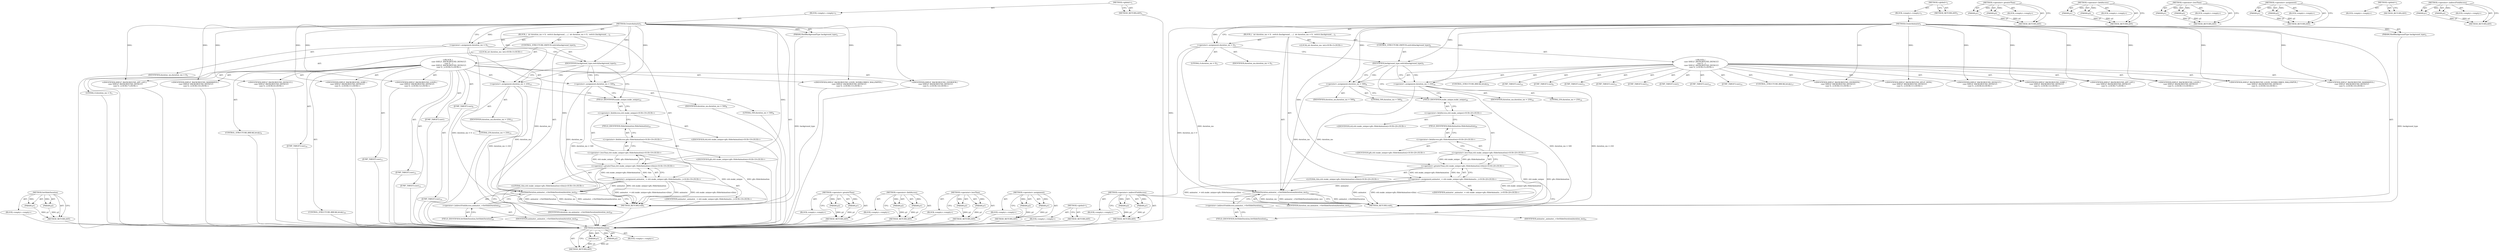 digraph "&lt;operator&gt;.indirectFieldAccess" {
vulnerable_97 [label=<(METHOD,SetSlideDuration)>];
vulnerable_98 [label=<(PARAM,p1)>];
vulnerable_99 [label=<(PARAM,p2)>];
vulnerable_100 [label=<(BLOCK,&lt;empty&gt;,&lt;empty&gt;)>];
vulnerable_101 [label=<(METHOD_RETURN,ANY)>];
vulnerable_6 [label=<(METHOD,&lt;global&gt;)<SUB>1</SUB>>];
vulnerable_7 [label=<(BLOCK,&lt;empty&gt;,&lt;empty&gt;)<SUB>1</SUB>>];
vulnerable_8 [label=<(METHOD,CreateAnimator)<SUB>1</SUB>>];
vulnerable_9 [label=<(PARAM,ShelfBackgroundType background_type)<SUB>2</SUB>>];
vulnerable_10 [label=<(BLOCK,{
  int duration_ms = 0;

  switch (background_...,{
  int duration_ms = 0;

  switch (background_...)<SUB>2</SUB>>];
vulnerable_11 [label="<(LOCAL,int duration_ms: int)<SUB>3</SUB>>"];
vulnerable_12 [label=<(&lt;operator&gt;.assignment,duration_ms = 0)<SUB>3</SUB>>];
vulnerable_13 [label=<(IDENTIFIER,duration_ms,duration_ms = 0)<SUB>3</SUB>>];
vulnerable_14 [label=<(LITERAL,0,duration_ms = 0)<SUB>3</SUB>>];
vulnerable_15 [label=<(CONTROL_STRUCTURE,SWITCH,switch(background_type))<SUB>5</SUB>>];
vulnerable_16 [label=<(IDENTIFIER,background_type,switch(background_type))<SUB>5</SUB>>];
vulnerable_17 [label="<(BLOCK,{
    case SHELF_BACKGROUND_DEFAULT:
    case S...,{
    case SHELF_BACKGROUND_DEFAULT:
    case S...)<SUB>5</SUB>>"];
vulnerable_18 [label=<(JUMP_TARGET,case)<SUB>6</SUB>>];
vulnerable_19 [label="<(IDENTIFIER,SHELF_BACKGROUND_DEFAULT,{
    case SHELF_BACKGROUND_DEFAULT:
    case S...)<SUB>6</SUB>>"];
vulnerable_20 [label=<(JUMP_TARGET,case)<SUB>7</SUB>>];
vulnerable_21 [label="<(IDENTIFIER,SHELF_BACKGROUND_APP_LIST,{
    case SHELF_BACKGROUND_DEFAULT:
    case S...)<SUB>7</SUB>>"];
vulnerable_22 [label=<(&lt;operator&gt;.assignment,duration_ms = 500)<SUB>8</SUB>>];
vulnerable_23 [label=<(IDENTIFIER,duration_ms,duration_ms = 500)<SUB>8</SUB>>];
vulnerable_24 [label=<(LITERAL,500,duration_ms = 500)<SUB>8</SUB>>];
vulnerable_25 [label=<(CONTROL_STRUCTURE,BREAK,break;)<SUB>9</SUB>>];
vulnerable_26 [label=<(JUMP_TARGET,case)<SUB>10</SUB>>];
vulnerable_27 [label="<(IDENTIFIER,SHELF_BACKGROUND_MAXIMIZED,{
    case SHELF_BACKGROUND_DEFAULT:
    case S...)<SUB>10</SUB>>"];
vulnerable_28 [label=<(JUMP_TARGET,case)<SUB>11</SUB>>];
vulnerable_29 [label="<(IDENTIFIER,SHELF_BACKGROUND_SPLIT_VIEW,{
    case SHELF_BACKGROUND_DEFAULT:
    case S...)<SUB>11</SUB>>"];
vulnerable_30 [label=<(JUMP_TARGET,case)<SUB>12</SUB>>];
vulnerable_31 [label="<(IDENTIFIER,SHELF_BACKGROUND_OOBE,{
    case SHELF_BACKGROUND_DEFAULT:
    case S...)<SUB>12</SUB>>"];
vulnerable_32 [label=<(JUMP_TARGET,case)<SUB>13</SUB>>];
vulnerable_33 [label="<(IDENTIFIER,SHELF_BACKGROUND_LOGIN,{
    case SHELF_BACKGROUND_DEFAULT:
    case S...)<SUB>13</SUB>>"];
vulnerable_34 [label=<(JUMP_TARGET,case)<SUB>14</SUB>>];
vulnerable_35 [label="<(IDENTIFIER,SHELF_BACKGROUND_LOGIN_NONBLURRED_WALLPAPER,{
    case SHELF_BACKGROUND_DEFAULT:
    case S...)<SUB>14</SUB>>"];
vulnerable_36 [label=<(JUMP_TARGET,case)<SUB>15</SUB>>];
vulnerable_37 [label="<(IDENTIFIER,SHELF_BACKGROUND_OVERVIEW,{
    case SHELF_BACKGROUND_DEFAULT:
    case S...)<SUB>15</SUB>>"];
vulnerable_38 [label=<(&lt;operator&gt;.assignment,duration_ms = 250)<SUB>16</SUB>>];
vulnerable_39 [label=<(IDENTIFIER,duration_ms,duration_ms = 250)<SUB>16</SUB>>];
vulnerable_40 [label=<(LITERAL,250,duration_ms = 250)<SUB>16</SUB>>];
vulnerable_41 [label=<(CONTROL_STRUCTURE,BREAK,break;)<SUB>17</SUB>>];
vulnerable_42 [label="<(&lt;operator&gt;.assignment,animator_ = std::make_unique&lt;gfx::SlideAnimatio...)<SUB>20</SUB>>"];
vulnerable_43 [label="<(IDENTIFIER,animator_,animator_ = std::make_unique&lt;gfx::SlideAnimatio...)<SUB>20</SUB>>"];
vulnerable_44 [label="<(&lt;operator&gt;.greaterThan,std::make_unique&lt;gfx::SlideAnimation&gt;(this))<SUB>20</SUB>>"];
vulnerable_45 [label="<(&lt;operator&gt;.lessThan,std::make_unique&lt;gfx::SlideAnimation)<SUB>20</SUB>>"];
vulnerable_46 [label="<(&lt;operator&gt;.fieldAccess,std::make_unique)<SUB>20</SUB>>"];
vulnerable_47 [label="<(IDENTIFIER,std,std::make_unique&lt;gfx::SlideAnimation)<SUB>20</SUB>>"];
vulnerable_48 [label=<(FIELD_IDENTIFIER,make_unique,make_unique)<SUB>20</SUB>>];
vulnerable_49 [label="<(&lt;operator&gt;.fieldAccess,gfx::SlideAnimation)<SUB>20</SUB>>"];
vulnerable_50 [label="<(IDENTIFIER,gfx,std::make_unique&lt;gfx::SlideAnimation)<SUB>20</SUB>>"];
vulnerable_51 [label=<(FIELD_IDENTIFIER,SlideAnimation,SlideAnimation)<SUB>20</SUB>>];
vulnerable_52 [label="<(LITERAL,this,std::make_unique&lt;gfx::SlideAnimation&gt;(this))<SUB>20</SUB>>"];
vulnerable_53 [label=<(SetSlideDuration,animator_-&gt;SetSlideDuration(duration_ms))<SUB>21</SUB>>];
vulnerable_54 [label=<(&lt;operator&gt;.indirectFieldAccess,animator_-&gt;SetSlideDuration)<SUB>21</SUB>>];
vulnerable_55 [label=<(IDENTIFIER,animator_,animator_-&gt;SetSlideDuration(duration_ms))<SUB>21</SUB>>];
vulnerable_56 [label=<(FIELD_IDENTIFIER,SetSlideDuration,SetSlideDuration)<SUB>21</SUB>>];
vulnerable_57 [label=<(IDENTIFIER,duration_ms,animator_-&gt;SetSlideDuration(duration_ms))<SUB>21</SUB>>];
vulnerable_58 [label=<(METHOD_RETURN,void)<SUB>1</SUB>>];
vulnerable_60 [label=<(METHOD_RETURN,ANY)<SUB>1</SUB>>];
vulnerable_82 [label=<(METHOD,&lt;operator&gt;.greaterThan)>];
vulnerable_83 [label=<(PARAM,p1)>];
vulnerable_84 [label=<(PARAM,p2)>];
vulnerable_85 [label=<(BLOCK,&lt;empty&gt;,&lt;empty&gt;)>];
vulnerable_86 [label=<(METHOD_RETURN,ANY)>];
vulnerable_92 [label=<(METHOD,&lt;operator&gt;.fieldAccess)>];
vulnerable_93 [label=<(PARAM,p1)>];
vulnerable_94 [label=<(PARAM,p2)>];
vulnerable_95 [label=<(BLOCK,&lt;empty&gt;,&lt;empty&gt;)>];
vulnerable_96 [label=<(METHOD_RETURN,ANY)>];
vulnerable_87 [label=<(METHOD,&lt;operator&gt;.lessThan)>];
vulnerable_88 [label=<(PARAM,p1)>];
vulnerable_89 [label=<(PARAM,p2)>];
vulnerable_90 [label=<(BLOCK,&lt;empty&gt;,&lt;empty&gt;)>];
vulnerable_91 [label=<(METHOD_RETURN,ANY)>];
vulnerable_77 [label=<(METHOD,&lt;operator&gt;.assignment)>];
vulnerable_78 [label=<(PARAM,p1)>];
vulnerable_79 [label=<(PARAM,p2)>];
vulnerable_80 [label=<(BLOCK,&lt;empty&gt;,&lt;empty&gt;)>];
vulnerable_81 [label=<(METHOD_RETURN,ANY)>];
vulnerable_71 [label=<(METHOD,&lt;global&gt;)<SUB>1</SUB>>];
vulnerable_72 [label=<(BLOCK,&lt;empty&gt;,&lt;empty&gt;)>];
vulnerable_73 [label=<(METHOD_RETURN,ANY)>];
vulnerable_102 [label=<(METHOD,&lt;operator&gt;.indirectFieldAccess)>];
vulnerable_103 [label=<(PARAM,p1)>];
vulnerable_104 [label=<(PARAM,p2)>];
vulnerable_105 [label=<(BLOCK,&lt;empty&gt;,&lt;empty&gt;)>];
vulnerable_106 [label=<(METHOD_RETURN,ANY)>];
fixed_95 [label=<(METHOD,SetSlideDuration)>];
fixed_96 [label=<(PARAM,p1)>];
fixed_97 [label=<(PARAM,p2)>];
fixed_98 [label=<(BLOCK,&lt;empty&gt;,&lt;empty&gt;)>];
fixed_99 [label=<(METHOD_RETURN,ANY)>];
fixed_6 [label=<(METHOD,&lt;global&gt;)<SUB>1</SUB>>];
fixed_7 [label=<(BLOCK,&lt;empty&gt;,&lt;empty&gt;)<SUB>1</SUB>>];
fixed_8 [label=<(METHOD,CreateAnimator)<SUB>1</SUB>>];
fixed_9 [label=<(PARAM,ShelfBackgroundType background_type)<SUB>2</SUB>>];
fixed_10 [label=<(BLOCK,{
  int duration_ms = 0;

  switch (background_...,{
  int duration_ms = 0;

  switch (background_...)<SUB>2</SUB>>];
fixed_11 [label="<(LOCAL,int duration_ms: int)<SUB>3</SUB>>"];
fixed_12 [label=<(&lt;operator&gt;.assignment,duration_ms = 0)<SUB>3</SUB>>];
fixed_13 [label=<(IDENTIFIER,duration_ms,duration_ms = 0)<SUB>3</SUB>>];
fixed_14 [label=<(LITERAL,0,duration_ms = 0)<SUB>3</SUB>>];
fixed_15 [label=<(CONTROL_STRUCTURE,SWITCH,switch(background_type))<SUB>5</SUB>>];
fixed_16 [label=<(IDENTIFIER,background_type,switch(background_type))<SUB>5</SUB>>];
fixed_17 [label="<(BLOCK,{
    case SHELF_BACKGROUND_DEFAULT:
    case S...,{
    case SHELF_BACKGROUND_DEFAULT:
    case S...)<SUB>5</SUB>>"];
fixed_18 [label=<(JUMP_TARGET,case)<SUB>6</SUB>>];
fixed_19 [label="<(IDENTIFIER,SHELF_BACKGROUND_DEFAULT,{
    case SHELF_BACKGROUND_DEFAULT:
    case S...)<SUB>6</SUB>>"];
fixed_20 [label=<(JUMP_TARGET,case)<SUB>7</SUB>>];
fixed_21 [label="<(IDENTIFIER,SHELF_BACKGROUND_APP_LIST,{
    case SHELF_BACKGROUND_DEFAULT:
    case S...)<SUB>7</SUB>>"];
fixed_22 [label=<(&lt;operator&gt;.assignment,duration_ms = 500)<SUB>8</SUB>>];
fixed_23 [label=<(IDENTIFIER,duration_ms,duration_ms = 500)<SUB>8</SUB>>];
fixed_24 [label=<(LITERAL,500,duration_ms = 500)<SUB>8</SUB>>];
fixed_25 [label=<(CONTROL_STRUCTURE,BREAK,break;)<SUB>9</SUB>>];
fixed_26 [label=<(JUMP_TARGET,case)<SUB>10</SUB>>];
fixed_27 [label="<(IDENTIFIER,SHELF_BACKGROUND_MAXIMIZED,{
    case SHELF_BACKGROUND_DEFAULT:
    case S...)<SUB>10</SUB>>"];
fixed_28 [label=<(JUMP_TARGET,case)<SUB>11</SUB>>];
fixed_29 [label="<(IDENTIFIER,SHELF_BACKGROUND_OOBE,{
    case SHELF_BACKGROUND_DEFAULT:
    case S...)<SUB>11</SUB>>"];
fixed_30 [label=<(JUMP_TARGET,case)<SUB>12</SUB>>];
fixed_31 [label="<(IDENTIFIER,SHELF_BACKGROUND_LOGIN,{
    case SHELF_BACKGROUND_DEFAULT:
    case S...)<SUB>12</SUB>>"];
fixed_32 [label=<(JUMP_TARGET,case)<SUB>13</SUB>>];
fixed_33 [label="<(IDENTIFIER,SHELF_BACKGROUND_LOGIN_NONBLURRED_WALLPAPER,{
    case SHELF_BACKGROUND_DEFAULT:
    case S...)<SUB>13</SUB>>"];
fixed_34 [label=<(JUMP_TARGET,case)<SUB>14</SUB>>];
fixed_35 [label="<(IDENTIFIER,SHELF_BACKGROUND_OVERVIEW,{
    case SHELF_BACKGROUND_DEFAULT:
    case S...)<SUB>14</SUB>>"];
fixed_36 [label=<(&lt;operator&gt;.assignment,duration_ms = 250)<SUB>15</SUB>>];
fixed_37 [label=<(IDENTIFIER,duration_ms,duration_ms = 250)<SUB>15</SUB>>];
fixed_38 [label=<(LITERAL,250,duration_ms = 250)<SUB>15</SUB>>];
fixed_39 [label=<(CONTROL_STRUCTURE,BREAK,break;)<SUB>16</SUB>>];
fixed_40 [label="<(&lt;operator&gt;.assignment,animator_ = std::make_unique&lt;gfx::SlideAnimatio...)<SUB>19</SUB>>"];
fixed_41 [label="<(IDENTIFIER,animator_,animator_ = std::make_unique&lt;gfx::SlideAnimatio...)<SUB>19</SUB>>"];
fixed_42 [label="<(&lt;operator&gt;.greaterThan,std::make_unique&lt;gfx::SlideAnimation&gt;(this))<SUB>19</SUB>>"];
fixed_43 [label="<(&lt;operator&gt;.lessThan,std::make_unique&lt;gfx::SlideAnimation)<SUB>19</SUB>>"];
fixed_44 [label="<(&lt;operator&gt;.fieldAccess,std::make_unique)<SUB>19</SUB>>"];
fixed_45 [label="<(IDENTIFIER,std,std::make_unique&lt;gfx::SlideAnimation)<SUB>19</SUB>>"];
fixed_46 [label=<(FIELD_IDENTIFIER,make_unique,make_unique)<SUB>19</SUB>>];
fixed_47 [label="<(&lt;operator&gt;.fieldAccess,gfx::SlideAnimation)<SUB>19</SUB>>"];
fixed_48 [label="<(IDENTIFIER,gfx,std::make_unique&lt;gfx::SlideAnimation)<SUB>19</SUB>>"];
fixed_49 [label=<(FIELD_IDENTIFIER,SlideAnimation,SlideAnimation)<SUB>19</SUB>>];
fixed_50 [label="<(LITERAL,this,std::make_unique&lt;gfx::SlideAnimation&gt;(this))<SUB>19</SUB>>"];
fixed_51 [label=<(SetSlideDuration,animator_-&gt;SetSlideDuration(duration_ms))<SUB>20</SUB>>];
fixed_52 [label=<(&lt;operator&gt;.indirectFieldAccess,animator_-&gt;SetSlideDuration)<SUB>20</SUB>>];
fixed_53 [label=<(IDENTIFIER,animator_,animator_-&gt;SetSlideDuration(duration_ms))<SUB>20</SUB>>];
fixed_54 [label=<(FIELD_IDENTIFIER,SetSlideDuration,SetSlideDuration)<SUB>20</SUB>>];
fixed_55 [label=<(IDENTIFIER,duration_ms,animator_-&gt;SetSlideDuration(duration_ms))<SUB>20</SUB>>];
fixed_56 [label=<(METHOD_RETURN,void)<SUB>1</SUB>>];
fixed_58 [label=<(METHOD_RETURN,ANY)<SUB>1</SUB>>];
fixed_80 [label=<(METHOD,&lt;operator&gt;.greaterThan)>];
fixed_81 [label=<(PARAM,p1)>];
fixed_82 [label=<(PARAM,p2)>];
fixed_83 [label=<(BLOCK,&lt;empty&gt;,&lt;empty&gt;)>];
fixed_84 [label=<(METHOD_RETURN,ANY)>];
fixed_90 [label=<(METHOD,&lt;operator&gt;.fieldAccess)>];
fixed_91 [label=<(PARAM,p1)>];
fixed_92 [label=<(PARAM,p2)>];
fixed_93 [label=<(BLOCK,&lt;empty&gt;,&lt;empty&gt;)>];
fixed_94 [label=<(METHOD_RETURN,ANY)>];
fixed_85 [label=<(METHOD,&lt;operator&gt;.lessThan)>];
fixed_86 [label=<(PARAM,p1)>];
fixed_87 [label=<(PARAM,p2)>];
fixed_88 [label=<(BLOCK,&lt;empty&gt;,&lt;empty&gt;)>];
fixed_89 [label=<(METHOD_RETURN,ANY)>];
fixed_75 [label=<(METHOD,&lt;operator&gt;.assignment)>];
fixed_76 [label=<(PARAM,p1)>];
fixed_77 [label=<(PARAM,p2)>];
fixed_78 [label=<(BLOCK,&lt;empty&gt;,&lt;empty&gt;)>];
fixed_79 [label=<(METHOD_RETURN,ANY)>];
fixed_69 [label=<(METHOD,&lt;global&gt;)<SUB>1</SUB>>];
fixed_70 [label=<(BLOCK,&lt;empty&gt;,&lt;empty&gt;)>];
fixed_71 [label=<(METHOD_RETURN,ANY)>];
fixed_100 [label=<(METHOD,&lt;operator&gt;.indirectFieldAccess)>];
fixed_101 [label=<(PARAM,p1)>];
fixed_102 [label=<(PARAM,p2)>];
fixed_103 [label=<(BLOCK,&lt;empty&gt;,&lt;empty&gt;)>];
fixed_104 [label=<(METHOD_RETURN,ANY)>];
vulnerable_97 -> vulnerable_98  [key=0, label="AST: "];
vulnerable_97 -> vulnerable_98  [key=1, label="DDG: "];
vulnerable_97 -> vulnerable_100  [key=0, label="AST: "];
vulnerable_97 -> vulnerable_99  [key=0, label="AST: "];
vulnerable_97 -> vulnerable_99  [key=1, label="DDG: "];
vulnerable_97 -> vulnerable_101  [key=0, label="AST: "];
vulnerable_97 -> vulnerable_101  [key=1, label="CFG: "];
vulnerable_98 -> vulnerable_101  [key=0, label="DDG: p1"];
vulnerable_99 -> vulnerable_101  [key=0, label="DDG: p2"];
vulnerable_6 -> vulnerable_7  [key=0, label="AST: "];
vulnerable_6 -> vulnerable_60  [key=0, label="AST: "];
vulnerable_6 -> vulnerable_60  [key=1, label="CFG: "];
vulnerable_7 -> vulnerable_8  [key=0, label="AST: "];
vulnerable_8 -> vulnerable_9  [key=0, label="AST: "];
vulnerable_8 -> vulnerable_9  [key=1, label="DDG: "];
vulnerable_8 -> vulnerable_10  [key=0, label="AST: "];
vulnerable_8 -> vulnerable_58  [key=0, label="AST: "];
vulnerable_8 -> vulnerable_12  [key=0, label="CFG: "];
vulnerable_8 -> vulnerable_12  [key=1, label="DDG: "];
vulnerable_8 -> vulnerable_16  [key=0, label="DDG: "];
vulnerable_8 -> vulnerable_53  [key=0, label="DDG: "];
vulnerable_8 -> vulnerable_19  [key=0, label="DDG: "];
vulnerable_8 -> vulnerable_21  [key=0, label="DDG: "];
vulnerable_8 -> vulnerable_22  [key=0, label="DDG: "];
vulnerable_8 -> vulnerable_27  [key=0, label="DDG: "];
vulnerable_8 -> vulnerable_29  [key=0, label="DDG: "];
vulnerable_8 -> vulnerable_31  [key=0, label="DDG: "];
vulnerable_8 -> vulnerable_33  [key=0, label="DDG: "];
vulnerable_8 -> vulnerable_35  [key=0, label="DDG: "];
vulnerable_8 -> vulnerable_37  [key=0, label="DDG: "];
vulnerable_8 -> vulnerable_38  [key=0, label="DDG: "];
vulnerable_8 -> vulnerable_44  [key=0, label="DDG: "];
vulnerable_9 -> vulnerable_58  [key=0, label="DDG: background_type"];
vulnerable_10 -> vulnerable_11  [key=0, label="AST: "];
vulnerable_10 -> vulnerable_12  [key=0, label="AST: "];
vulnerable_10 -> vulnerable_15  [key=0, label="AST: "];
vulnerable_10 -> vulnerable_42  [key=0, label="AST: "];
vulnerable_10 -> vulnerable_53  [key=0, label="AST: "];
vulnerable_12 -> vulnerable_13  [key=0, label="AST: "];
vulnerable_12 -> vulnerable_14  [key=0, label="AST: "];
vulnerable_12 -> vulnerable_16  [key=0, label="CFG: "];
vulnerable_12 -> vulnerable_58  [key=0, label="DDG: duration_ms = 0"];
vulnerable_12 -> vulnerable_53  [key=0, label="DDG: duration_ms"];
vulnerable_15 -> vulnerable_16  [key=0, label="AST: "];
vulnerable_15 -> vulnerable_17  [key=0, label="AST: "];
vulnerable_16 -> vulnerable_22  [key=0, label="CFG: "];
vulnerable_16 -> vulnerable_22  [key=1, label="CDG: "];
vulnerable_16 -> vulnerable_38  [key=0, label="CFG: "];
vulnerable_16 -> vulnerable_38  [key=1, label="CDG: "];
vulnerable_16 -> vulnerable_48  [key=0, label="CFG: "];
vulnerable_17 -> vulnerable_18  [key=0, label="AST: "];
vulnerable_17 -> vulnerable_19  [key=0, label="AST: "];
vulnerable_17 -> vulnerable_20  [key=0, label="AST: "];
vulnerable_17 -> vulnerable_21  [key=0, label="AST: "];
vulnerable_17 -> vulnerable_22  [key=0, label="AST: "];
vulnerable_17 -> vulnerable_25  [key=0, label="AST: "];
vulnerable_17 -> vulnerable_26  [key=0, label="AST: "];
vulnerable_17 -> vulnerable_27  [key=0, label="AST: "];
vulnerable_17 -> vulnerable_28  [key=0, label="AST: "];
vulnerable_17 -> vulnerable_29  [key=0, label="AST: "];
vulnerable_17 -> vulnerable_30  [key=0, label="AST: "];
vulnerable_17 -> vulnerable_31  [key=0, label="AST: "];
vulnerable_17 -> vulnerable_32  [key=0, label="AST: "];
vulnerable_17 -> vulnerable_33  [key=0, label="AST: "];
vulnerable_17 -> vulnerable_34  [key=0, label="AST: "];
vulnerable_17 -> vulnerable_35  [key=0, label="AST: "];
vulnerable_17 -> vulnerable_36  [key=0, label="AST: "];
vulnerable_17 -> vulnerable_37  [key=0, label="AST: "];
vulnerable_17 -> vulnerable_38  [key=0, label="AST: "];
vulnerable_17 -> vulnerable_41  [key=0, label="AST: "];
vulnerable_22 -> vulnerable_23  [key=0, label="AST: "];
vulnerable_22 -> vulnerable_24  [key=0, label="AST: "];
vulnerable_22 -> vulnerable_48  [key=0, label="CFG: "];
vulnerable_22 -> vulnerable_58  [key=0, label="DDG: duration_ms = 500"];
vulnerable_22 -> vulnerable_53  [key=0, label="DDG: duration_ms"];
vulnerable_38 -> vulnerable_39  [key=0, label="AST: "];
vulnerable_38 -> vulnerable_40  [key=0, label="AST: "];
vulnerable_38 -> vulnerable_48  [key=0, label="CFG: "];
vulnerable_38 -> vulnerable_58  [key=0, label="DDG: duration_ms = 250"];
vulnerable_38 -> vulnerable_53  [key=0, label="DDG: duration_ms"];
vulnerable_42 -> vulnerable_43  [key=0, label="AST: "];
vulnerable_42 -> vulnerable_44  [key=0, label="AST: "];
vulnerable_42 -> vulnerable_56  [key=0, label="CFG: "];
vulnerable_42 -> vulnerable_58  [key=0, label="DDG: animator_"];
vulnerable_42 -> vulnerable_58  [key=1, label="DDG: std::make_unique&lt;gfx::SlideAnimation&gt;(this)"];
vulnerable_42 -> vulnerable_58  [key=2, label="DDG: animator_ = std::make_unique&lt;gfx::SlideAnimation&gt;(this)"];
vulnerable_42 -> vulnerable_53  [key=0, label="DDG: animator_"];
vulnerable_44 -> vulnerable_45  [key=0, label="AST: "];
vulnerable_44 -> vulnerable_52  [key=0, label="AST: "];
vulnerable_44 -> vulnerable_42  [key=0, label="CFG: "];
vulnerable_44 -> vulnerable_42  [key=1, label="DDG: std::make_unique&lt;gfx::SlideAnimation"];
vulnerable_44 -> vulnerable_42  [key=2, label="DDG: this"];
vulnerable_44 -> vulnerable_58  [key=0, label="DDG: std::make_unique&lt;gfx::SlideAnimation"];
vulnerable_45 -> vulnerable_46  [key=0, label="AST: "];
vulnerable_45 -> vulnerable_49  [key=0, label="AST: "];
vulnerable_45 -> vulnerable_44  [key=0, label="CFG: "];
vulnerable_45 -> vulnerable_44  [key=1, label="DDG: std::make_unique"];
vulnerable_45 -> vulnerable_44  [key=2, label="DDG: gfx::SlideAnimation"];
vulnerable_45 -> vulnerable_58  [key=0, label="DDG: std::make_unique"];
vulnerable_45 -> vulnerable_58  [key=1, label="DDG: gfx::SlideAnimation"];
vulnerable_46 -> vulnerable_47  [key=0, label="AST: "];
vulnerable_46 -> vulnerable_48  [key=0, label="AST: "];
vulnerable_46 -> vulnerable_51  [key=0, label="CFG: "];
vulnerable_48 -> vulnerable_46  [key=0, label="CFG: "];
vulnerable_49 -> vulnerable_50  [key=0, label="AST: "];
vulnerable_49 -> vulnerable_51  [key=0, label="AST: "];
vulnerable_49 -> vulnerable_45  [key=0, label="CFG: "];
vulnerable_51 -> vulnerable_49  [key=0, label="CFG: "];
vulnerable_53 -> vulnerable_54  [key=0, label="AST: "];
vulnerable_53 -> vulnerable_57  [key=0, label="AST: "];
vulnerable_53 -> vulnerable_58  [key=0, label="CFG: "];
vulnerable_53 -> vulnerable_58  [key=1, label="DDG: animator_-&gt;SetSlideDuration"];
vulnerable_53 -> vulnerable_58  [key=2, label="DDG: duration_ms"];
vulnerable_53 -> vulnerable_58  [key=3, label="DDG: animator_-&gt;SetSlideDuration(duration_ms)"];
vulnerable_54 -> vulnerable_55  [key=0, label="AST: "];
vulnerable_54 -> vulnerable_56  [key=0, label="AST: "];
vulnerable_54 -> vulnerable_53  [key=0, label="CFG: "];
vulnerable_56 -> vulnerable_54  [key=0, label="CFG: "];
vulnerable_82 -> vulnerable_83  [key=0, label="AST: "];
vulnerable_82 -> vulnerable_83  [key=1, label="DDG: "];
vulnerable_82 -> vulnerable_85  [key=0, label="AST: "];
vulnerable_82 -> vulnerable_84  [key=0, label="AST: "];
vulnerable_82 -> vulnerable_84  [key=1, label="DDG: "];
vulnerable_82 -> vulnerable_86  [key=0, label="AST: "];
vulnerable_82 -> vulnerable_86  [key=1, label="CFG: "];
vulnerable_83 -> vulnerable_86  [key=0, label="DDG: p1"];
vulnerable_84 -> vulnerable_86  [key=0, label="DDG: p2"];
vulnerable_92 -> vulnerable_93  [key=0, label="AST: "];
vulnerable_92 -> vulnerable_93  [key=1, label="DDG: "];
vulnerable_92 -> vulnerable_95  [key=0, label="AST: "];
vulnerable_92 -> vulnerable_94  [key=0, label="AST: "];
vulnerable_92 -> vulnerable_94  [key=1, label="DDG: "];
vulnerable_92 -> vulnerable_96  [key=0, label="AST: "];
vulnerable_92 -> vulnerable_96  [key=1, label="CFG: "];
vulnerable_93 -> vulnerable_96  [key=0, label="DDG: p1"];
vulnerable_94 -> vulnerable_96  [key=0, label="DDG: p2"];
vulnerable_87 -> vulnerable_88  [key=0, label="AST: "];
vulnerable_87 -> vulnerable_88  [key=1, label="DDG: "];
vulnerable_87 -> vulnerable_90  [key=0, label="AST: "];
vulnerable_87 -> vulnerable_89  [key=0, label="AST: "];
vulnerable_87 -> vulnerable_89  [key=1, label="DDG: "];
vulnerable_87 -> vulnerable_91  [key=0, label="AST: "];
vulnerable_87 -> vulnerable_91  [key=1, label="CFG: "];
vulnerable_88 -> vulnerable_91  [key=0, label="DDG: p1"];
vulnerable_89 -> vulnerable_91  [key=0, label="DDG: p2"];
vulnerable_77 -> vulnerable_78  [key=0, label="AST: "];
vulnerable_77 -> vulnerable_78  [key=1, label="DDG: "];
vulnerable_77 -> vulnerable_80  [key=0, label="AST: "];
vulnerable_77 -> vulnerable_79  [key=0, label="AST: "];
vulnerable_77 -> vulnerable_79  [key=1, label="DDG: "];
vulnerable_77 -> vulnerable_81  [key=0, label="AST: "];
vulnerable_77 -> vulnerable_81  [key=1, label="CFG: "];
vulnerable_78 -> vulnerable_81  [key=0, label="DDG: p1"];
vulnerable_79 -> vulnerable_81  [key=0, label="DDG: p2"];
vulnerable_71 -> vulnerable_72  [key=0, label="AST: "];
vulnerable_71 -> vulnerable_73  [key=0, label="AST: "];
vulnerable_71 -> vulnerable_73  [key=1, label="CFG: "];
vulnerable_102 -> vulnerable_103  [key=0, label="AST: "];
vulnerable_102 -> vulnerable_103  [key=1, label="DDG: "];
vulnerable_102 -> vulnerable_105  [key=0, label="AST: "];
vulnerable_102 -> vulnerable_104  [key=0, label="AST: "];
vulnerable_102 -> vulnerable_104  [key=1, label="DDG: "];
vulnerable_102 -> vulnerable_106  [key=0, label="AST: "];
vulnerable_102 -> vulnerable_106  [key=1, label="CFG: "];
vulnerable_103 -> vulnerable_106  [key=0, label="DDG: p1"];
vulnerable_104 -> vulnerable_106  [key=0, label="DDG: p2"];
fixed_95 -> fixed_96  [key=0, label="AST: "];
fixed_95 -> fixed_96  [key=1, label="DDG: "];
fixed_95 -> fixed_98  [key=0, label="AST: "];
fixed_95 -> fixed_97  [key=0, label="AST: "];
fixed_95 -> fixed_97  [key=1, label="DDG: "];
fixed_95 -> fixed_99  [key=0, label="AST: "];
fixed_95 -> fixed_99  [key=1, label="CFG: "];
fixed_96 -> fixed_99  [key=0, label="DDG: p1"];
fixed_97 -> fixed_99  [key=0, label="DDG: p2"];
fixed_98 -> vulnerable_97  [key=0];
fixed_99 -> vulnerable_97  [key=0];
fixed_6 -> fixed_7  [key=0, label="AST: "];
fixed_6 -> fixed_58  [key=0, label="AST: "];
fixed_6 -> fixed_58  [key=1, label="CFG: "];
fixed_7 -> fixed_8  [key=0, label="AST: "];
fixed_8 -> fixed_9  [key=0, label="AST: "];
fixed_8 -> fixed_9  [key=1, label="DDG: "];
fixed_8 -> fixed_10  [key=0, label="AST: "];
fixed_8 -> fixed_56  [key=0, label="AST: "];
fixed_8 -> fixed_12  [key=0, label="CFG: "];
fixed_8 -> fixed_12  [key=1, label="DDG: "];
fixed_8 -> fixed_16  [key=0, label="DDG: "];
fixed_8 -> fixed_51  [key=0, label="DDG: "];
fixed_8 -> fixed_19  [key=0, label="DDG: "];
fixed_8 -> fixed_21  [key=0, label="DDG: "];
fixed_8 -> fixed_22  [key=0, label="DDG: "];
fixed_8 -> fixed_27  [key=0, label="DDG: "];
fixed_8 -> fixed_29  [key=0, label="DDG: "];
fixed_8 -> fixed_31  [key=0, label="DDG: "];
fixed_8 -> fixed_33  [key=0, label="DDG: "];
fixed_8 -> fixed_35  [key=0, label="DDG: "];
fixed_8 -> fixed_36  [key=0, label="DDG: "];
fixed_8 -> fixed_42  [key=0, label="DDG: "];
fixed_9 -> fixed_56  [key=0, label="DDG: background_type"];
fixed_10 -> fixed_11  [key=0, label="AST: "];
fixed_10 -> fixed_12  [key=0, label="AST: "];
fixed_10 -> fixed_15  [key=0, label="AST: "];
fixed_10 -> fixed_40  [key=0, label="AST: "];
fixed_10 -> fixed_51  [key=0, label="AST: "];
fixed_11 -> vulnerable_97  [key=0];
fixed_12 -> fixed_13  [key=0, label="AST: "];
fixed_12 -> fixed_14  [key=0, label="AST: "];
fixed_12 -> fixed_16  [key=0, label="CFG: "];
fixed_12 -> fixed_56  [key=0, label="DDG: duration_ms = 0"];
fixed_12 -> fixed_51  [key=0, label="DDG: duration_ms"];
fixed_13 -> vulnerable_97  [key=0];
fixed_14 -> vulnerable_97  [key=0];
fixed_15 -> fixed_16  [key=0, label="AST: "];
fixed_15 -> fixed_17  [key=0, label="AST: "];
fixed_16 -> fixed_22  [key=0, label="CFG: "];
fixed_16 -> fixed_22  [key=1, label="CDG: "];
fixed_16 -> fixed_36  [key=0, label="CFG: "];
fixed_16 -> fixed_36  [key=1, label="CDG: "];
fixed_16 -> fixed_46  [key=0, label="CFG: "];
fixed_17 -> fixed_18  [key=0, label="AST: "];
fixed_17 -> fixed_19  [key=0, label="AST: "];
fixed_17 -> fixed_20  [key=0, label="AST: "];
fixed_17 -> fixed_21  [key=0, label="AST: "];
fixed_17 -> fixed_22  [key=0, label="AST: "];
fixed_17 -> fixed_25  [key=0, label="AST: "];
fixed_17 -> fixed_26  [key=0, label="AST: "];
fixed_17 -> fixed_27  [key=0, label="AST: "];
fixed_17 -> fixed_28  [key=0, label="AST: "];
fixed_17 -> fixed_29  [key=0, label="AST: "];
fixed_17 -> fixed_30  [key=0, label="AST: "];
fixed_17 -> fixed_31  [key=0, label="AST: "];
fixed_17 -> fixed_32  [key=0, label="AST: "];
fixed_17 -> fixed_33  [key=0, label="AST: "];
fixed_17 -> fixed_34  [key=0, label="AST: "];
fixed_17 -> fixed_35  [key=0, label="AST: "];
fixed_17 -> fixed_36  [key=0, label="AST: "];
fixed_17 -> fixed_39  [key=0, label="AST: "];
fixed_18 -> vulnerable_97  [key=0];
fixed_19 -> vulnerable_97  [key=0];
fixed_20 -> vulnerable_97  [key=0];
fixed_21 -> vulnerable_97  [key=0];
fixed_22 -> fixed_23  [key=0, label="AST: "];
fixed_22 -> fixed_24  [key=0, label="AST: "];
fixed_22 -> fixed_46  [key=0, label="CFG: "];
fixed_22 -> fixed_56  [key=0, label="DDG: duration_ms = 500"];
fixed_22 -> fixed_51  [key=0, label="DDG: duration_ms"];
fixed_23 -> vulnerable_97  [key=0];
fixed_24 -> vulnerable_97  [key=0];
fixed_25 -> vulnerable_97  [key=0];
fixed_26 -> vulnerable_97  [key=0];
fixed_27 -> vulnerable_97  [key=0];
fixed_28 -> vulnerable_97  [key=0];
fixed_29 -> vulnerable_97  [key=0];
fixed_30 -> vulnerable_97  [key=0];
fixed_31 -> vulnerable_97  [key=0];
fixed_32 -> vulnerable_97  [key=0];
fixed_33 -> vulnerable_97  [key=0];
fixed_34 -> vulnerable_97  [key=0];
fixed_35 -> vulnerable_97  [key=0];
fixed_36 -> fixed_37  [key=0, label="AST: "];
fixed_36 -> fixed_38  [key=0, label="AST: "];
fixed_36 -> fixed_46  [key=0, label="CFG: "];
fixed_36 -> fixed_56  [key=0, label="DDG: duration_ms = 250"];
fixed_36 -> fixed_51  [key=0, label="DDG: duration_ms"];
fixed_37 -> vulnerable_97  [key=0];
fixed_38 -> vulnerable_97  [key=0];
fixed_39 -> vulnerable_97  [key=0];
fixed_40 -> fixed_41  [key=0, label="AST: "];
fixed_40 -> fixed_42  [key=0, label="AST: "];
fixed_40 -> fixed_54  [key=0, label="CFG: "];
fixed_40 -> fixed_56  [key=0, label="DDG: animator_"];
fixed_40 -> fixed_56  [key=1, label="DDG: std::make_unique&lt;gfx::SlideAnimation&gt;(this)"];
fixed_40 -> fixed_56  [key=2, label="DDG: animator_ = std::make_unique&lt;gfx::SlideAnimation&gt;(this)"];
fixed_40 -> fixed_51  [key=0, label="DDG: animator_"];
fixed_41 -> vulnerable_97  [key=0];
fixed_42 -> fixed_43  [key=0, label="AST: "];
fixed_42 -> fixed_50  [key=0, label="AST: "];
fixed_42 -> fixed_40  [key=0, label="CFG: "];
fixed_42 -> fixed_40  [key=1, label="DDG: std::make_unique&lt;gfx::SlideAnimation"];
fixed_42 -> fixed_40  [key=2, label="DDG: this"];
fixed_42 -> fixed_56  [key=0, label="DDG: std::make_unique&lt;gfx::SlideAnimation"];
fixed_43 -> fixed_44  [key=0, label="AST: "];
fixed_43 -> fixed_47  [key=0, label="AST: "];
fixed_43 -> fixed_42  [key=0, label="CFG: "];
fixed_43 -> fixed_42  [key=1, label="DDG: std::make_unique"];
fixed_43 -> fixed_42  [key=2, label="DDG: gfx::SlideAnimation"];
fixed_43 -> fixed_56  [key=0, label="DDG: std::make_unique"];
fixed_43 -> fixed_56  [key=1, label="DDG: gfx::SlideAnimation"];
fixed_44 -> fixed_45  [key=0, label="AST: "];
fixed_44 -> fixed_46  [key=0, label="AST: "];
fixed_44 -> fixed_49  [key=0, label="CFG: "];
fixed_45 -> vulnerable_97  [key=0];
fixed_46 -> fixed_44  [key=0, label="CFG: "];
fixed_47 -> fixed_48  [key=0, label="AST: "];
fixed_47 -> fixed_49  [key=0, label="AST: "];
fixed_47 -> fixed_43  [key=0, label="CFG: "];
fixed_48 -> vulnerable_97  [key=0];
fixed_49 -> fixed_47  [key=0, label="CFG: "];
fixed_50 -> vulnerable_97  [key=0];
fixed_51 -> fixed_52  [key=0, label="AST: "];
fixed_51 -> fixed_55  [key=0, label="AST: "];
fixed_51 -> fixed_56  [key=0, label="CFG: "];
fixed_51 -> fixed_56  [key=1, label="DDG: animator_-&gt;SetSlideDuration"];
fixed_51 -> fixed_56  [key=2, label="DDG: duration_ms"];
fixed_51 -> fixed_56  [key=3, label="DDG: animator_-&gt;SetSlideDuration(duration_ms)"];
fixed_52 -> fixed_53  [key=0, label="AST: "];
fixed_52 -> fixed_54  [key=0, label="AST: "];
fixed_52 -> fixed_51  [key=0, label="CFG: "];
fixed_53 -> vulnerable_97  [key=0];
fixed_54 -> fixed_52  [key=0, label="CFG: "];
fixed_55 -> vulnerable_97  [key=0];
fixed_56 -> vulnerable_97  [key=0];
fixed_58 -> vulnerable_97  [key=0];
fixed_80 -> fixed_81  [key=0, label="AST: "];
fixed_80 -> fixed_81  [key=1, label="DDG: "];
fixed_80 -> fixed_83  [key=0, label="AST: "];
fixed_80 -> fixed_82  [key=0, label="AST: "];
fixed_80 -> fixed_82  [key=1, label="DDG: "];
fixed_80 -> fixed_84  [key=0, label="AST: "];
fixed_80 -> fixed_84  [key=1, label="CFG: "];
fixed_81 -> fixed_84  [key=0, label="DDG: p1"];
fixed_82 -> fixed_84  [key=0, label="DDG: p2"];
fixed_83 -> vulnerable_97  [key=0];
fixed_84 -> vulnerable_97  [key=0];
fixed_90 -> fixed_91  [key=0, label="AST: "];
fixed_90 -> fixed_91  [key=1, label="DDG: "];
fixed_90 -> fixed_93  [key=0, label="AST: "];
fixed_90 -> fixed_92  [key=0, label="AST: "];
fixed_90 -> fixed_92  [key=1, label="DDG: "];
fixed_90 -> fixed_94  [key=0, label="AST: "];
fixed_90 -> fixed_94  [key=1, label="CFG: "];
fixed_91 -> fixed_94  [key=0, label="DDG: p1"];
fixed_92 -> fixed_94  [key=0, label="DDG: p2"];
fixed_93 -> vulnerable_97  [key=0];
fixed_94 -> vulnerable_97  [key=0];
fixed_85 -> fixed_86  [key=0, label="AST: "];
fixed_85 -> fixed_86  [key=1, label="DDG: "];
fixed_85 -> fixed_88  [key=0, label="AST: "];
fixed_85 -> fixed_87  [key=0, label="AST: "];
fixed_85 -> fixed_87  [key=1, label="DDG: "];
fixed_85 -> fixed_89  [key=0, label="AST: "];
fixed_85 -> fixed_89  [key=1, label="CFG: "];
fixed_86 -> fixed_89  [key=0, label="DDG: p1"];
fixed_87 -> fixed_89  [key=0, label="DDG: p2"];
fixed_88 -> vulnerable_97  [key=0];
fixed_89 -> vulnerable_97  [key=0];
fixed_75 -> fixed_76  [key=0, label="AST: "];
fixed_75 -> fixed_76  [key=1, label="DDG: "];
fixed_75 -> fixed_78  [key=0, label="AST: "];
fixed_75 -> fixed_77  [key=0, label="AST: "];
fixed_75 -> fixed_77  [key=1, label="DDG: "];
fixed_75 -> fixed_79  [key=0, label="AST: "];
fixed_75 -> fixed_79  [key=1, label="CFG: "];
fixed_76 -> fixed_79  [key=0, label="DDG: p1"];
fixed_77 -> fixed_79  [key=0, label="DDG: p2"];
fixed_78 -> vulnerable_97  [key=0];
fixed_79 -> vulnerable_97  [key=0];
fixed_69 -> fixed_70  [key=0, label="AST: "];
fixed_69 -> fixed_71  [key=0, label="AST: "];
fixed_69 -> fixed_71  [key=1, label="CFG: "];
fixed_70 -> vulnerable_97  [key=0];
fixed_71 -> vulnerable_97  [key=0];
fixed_100 -> fixed_101  [key=0, label="AST: "];
fixed_100 -> fixed_101  [key=1, label="DDG: "];
fixed_100 -> fixed_103  [key=0, label="AST: "];
fixed_100 -> fixed_102  [key=0, label="AST: "];
fixed_100 -> fixed_102  [key=1, label="DDG: "];
fixed_100 -> fixed_104  [key=0, label="AST: "];
fixed_100 -> fixed_104  [key=1, label="CFG: "];
fixed_101 -> fixed_104  [key=0, label="DDG: p1"];
fixed_102 -> fixed_104  [key=0, label="DDG: p2"];
fixed_103 -> vulnerable_97  [key=0];
fixed_104 -> vulnerable_97  [key=0];
}

